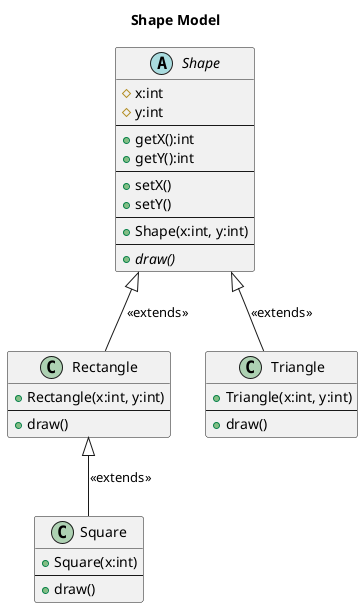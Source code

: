 @startuml Abstract Class
title Shape Model
abstract class Shape{
    #x:int
    #y:int
    --
    +getX():int
    +getY():int
    --
    +setX()
    +setY()
    --
    +Shape(x:int, y:int)
    --
    +{abstract}draw()
}

class Triangle{
    +Triangle(x:int, y:int)
    --
    +draw()
}

class Rectangle{
    +Rectangle(x:int, y:int)
    --
    +draw()
}

class Square{
    +Square(x:int)
    --
    +draw()
}

Triangle -up-|> Shape : <<extends>>
Rectangle -up-|> Shape : <<extends>>
Square -up-|> Rectangle : <<extends>>

hide empty members
@enduml